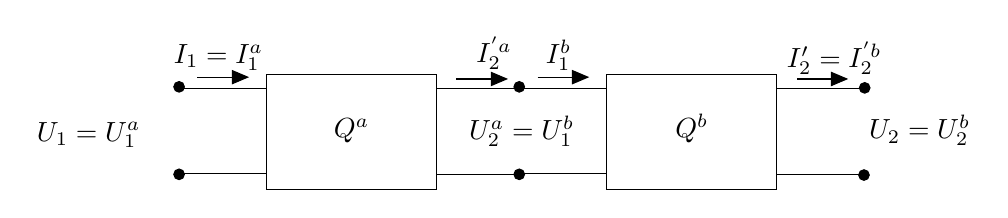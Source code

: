 \begin{tikzpicture}[y=-1cm]
\sf
\path (7.9,6.404) node[text=black,anchor=base] {$Q^{b}$};
\path (3.58,6.404) node[text=black,anchor=base] {$Q^{a}$};
\path (1.889,5.456) node[text=black,anchor=base] {$I_{1}=I_{1}^{a}$};
\path (9.709,5.511) node[text=black,anchor=base] {$I'_{2}=I_{2}^{'b}$};
\path (5.389,5.453) node[text=black,anchor=base] {$I_{2}^{'a}$};
\path (10.027,6.418) node[text=black,anchor=base west] {$U_{2}=U_{2}^{b}$};
\path (6.209,5.456) node[text=black,anchor=base] {$I_{1}^{b}$};
\path (5.74,6.424) node[text=black,anchor=base] {$U_{2}^{a}=U_{1}^{b}$};
\filldraw[black] (5.709,5.756) ellipse (0.067cm and 0.067cm);
\filldraw[black] (5.709,6.867) ellipse (0.067cm and 0.067cm);
\draw[black] (6.82,5.6) rectangle (8.978,7.056);
\draw[black] (5.727,6.856) -- (6.809,6.856);
\draw[black] (5.727,5.778) -- (6.809,5.778);
\draw[arrows=-triangle 45,black] (5.942,5.633) -- (6.598,5.633);
\draw[black] (8.976,6.867) -- (10.058,6.867);
\draw[black] (8.987,5.778) -- (10.069,5.778);
\draw[arrows=triangle 45-,black] (9.887,5.656) -- (9.231,5.656);
\path (1.022,6.444) node[text=black,anchor=base east] {$U_{1}=U_{1}^{a}$};
\draw[arrows=triangle 45-,black] (5.567,5.656) -- (4.911,5.656);
\draw[black] (4.667,5.778) -- (5.749,5.778);
\draw[black] (4.656,6.867) -- (5.738,6.867);
\draw[arrows=-triangle 45,black] (1.622,5.633) -- (2.278,5.633);
\draw[black] (1.407,5.778) -- (2.489,5.778);
\draw[black] (1.407,6.856) -- (2.489,6.856);
\draw[black] (2.5,5.6) rectangle (4.658,7.056);
\filldraw[black] (1.389,6.867) ellipse (0.067cm and 0.067cm);
\filldraw[black] (1.389,5.756) ellipse (0.067cm and 0.067cm);
\filldraw[black] (10.087,6.876) ellipse (0.067cm and 0.067cm);
\filldraw[black] (10.096,5.769) ellipse (0.067cm and 0.067cm);

\end{tikzpicture}%

%% Configure (x)emacs for this file ...
%% Local Variables:
%% mode: latex
%% End: